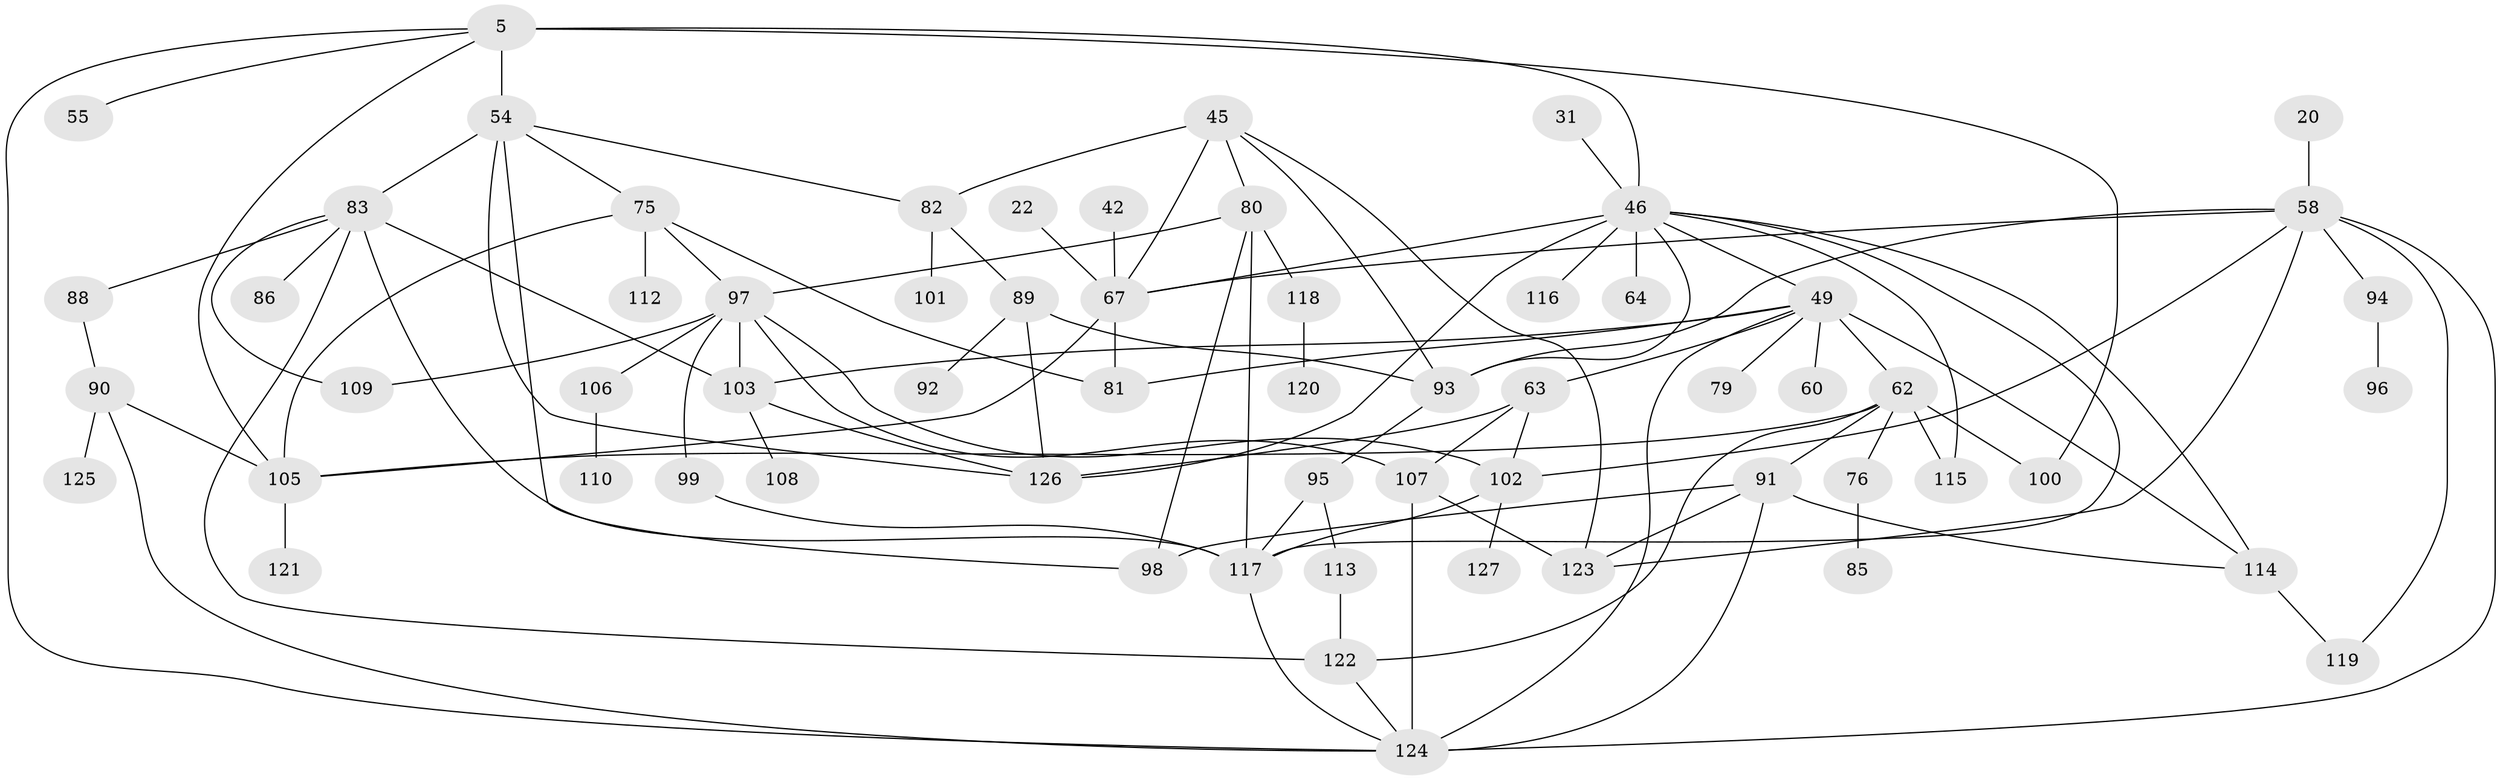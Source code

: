 // original degree distribution, {4: 0.14173228346456693, 7: 0.031496062992125984, 5: 0.08661417322834646, 6: 0.023622047244094488, 10: 0.007874015748031496, 3: 0.2677165354330709, 1: 0.2125984251968504, 2: 0.2204724409448819, 8: 0.007874015748031496}
// Generated by graph-tools (version 1.1) at 2025/41/03/09/25 04:41:39]
// undirected, 63 vertices, 107 edges
graph export_dot {
graph [start="1"]
  node [color=gray90,style=filled];
  5 [super="+3"];
  20;
  22;
  31;
  42;
  45 [super="+26"];
  46 [super="+8"];
  49 [super="+47+10"];
  54 [super="+11"];
  55;
  58 [super="+35"];
  60;
  62 [super="+32"];
  63 [super="+16"];
  64;
  67 [super="+7+12+4"];
  75 [super="+70"];
  76;
  79;
  80 [super="+59"];
  81 [super="+14+27+52"];
  82;
  83 [super="+40+30"];
  85;
  86;
  88;
  89;
  90;
  91 [super="+33"];
  92;
  93 [super="+56"];
  94;
  95;
  96;
  97 [super="+61+71+78"];
  98;
  99 [super="+21"];
  100;
  101;
  102 [super="+43+74"];
  103 [super="+53"];
  105 [super="+13+65"];
  106;
  107;
  108;
  109;
  110;
  112;
  113;
  114 [super="+104"];
  115;
  116;
  117 [super="+6+84"];
  118;
  119;
  120;
  121;
  122 [super="+87+73"];
  123 [super="+44+68"];
  124 [super="+38+66+77+111+72"];
  125;
  126 [super="+28"];
  127;
  5 -- 55;
  5 -- 46 [weight=2];
  5 -- 100;
  5 -- 54;
  5 -- 105;
  5 -- 124;
  20 -- 58;
  22 -- 67;
  31 -- 46;
  42 -- 67;
  45 -- 82 [weight=2];
  45 -- 67;
  45 -- 93;
  45 -- 123;
  45 -- 80;
  46 -- 114 [weight=2];
  46 -- 116;
  46 -- 64;
  46 -- 67 [weight=3];
  46 -- 115;
  46 -- 117 [weight=2];
  46 -- 126;
  46 -- 49;
  46 -- 93;
  49 -- 81 [weight=3];
  49 -- 103 [weight=2];
  49 -- 62 [weight=3];
  49 -- 114;
  49 -- 79;
  49 -- 60;
  49 -- 63;
  49 -- 124 [weight=2];
  54 -- 83 [weight=2];
  54 -- 98;
  54 -- 82;
  54 -- 126;
  54 -- 75;
  58 -- 102;
  58 -- 67 [weight=2];
  58 -- 119;
  58 -- 94;
  58 -- 123;
  58 -- 93;
  58 -- 124 [weight=2];
  62 -- 115;
  62 -- 100;
  62 -- 122;
  62 -- 76;
  62 -- 91;
  62 -- 105;
  63 -- 126;
  63 -- 107;
  63 -- 102;
  67 -- 81;
  67 -- 105;
  75 -- 112;
  75 -- 81;
  75 -- 97;
  75 -- 105;
  76 -- 85;
  80 -- 98;
  80 -- 97;
  80 -- 117;
  80 -- 118;
  82 -- 89;
  82 -- 101;
  83 -- 103;
  83 -- 86;
  83 -- 109;
  83 -- 117;
  83 -- 88;
  83 -- 122;
  88 -- 90;
  89 -- 92;
  89 -- 126;
  89 -- 93;
  90 -- 125;
  90 -- 124;
  90 -- 105;
  91 -- 114;
  91 -- 98;
  91 -- 123;
  91 -- 124;
  93 -- 95;
  94 -- 96;
  95 -- 113;
  95 -- 117;
  97 -- 99;
  97 -- 107;
  97 -- 106;
  97 -- 109;
  97 -- 102;
  97 -- 103;
  99 -- 117;
  102 -- 117 [weight=2];
  102 -- 127;
  103 -- 108;
  103 -- 126;
  105 -- 121;
  106 -- 110;
  107 -- 123;
  107 -- 124;
  113 -- 122;
  114 -- 119;
  117 -- 124 [weight=2];
  118 -- 120;
  122 -- 124;
}
